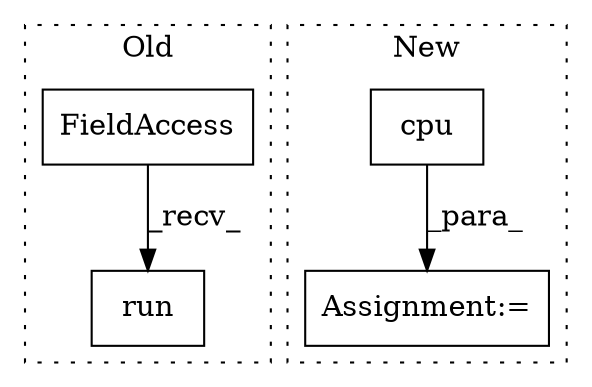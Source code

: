 digraph G {
subgraph cluster0 {
1 [label="run" a="32" s="1218,1258" l="4,1" shape="box"];
3 [label="FieldAccess" a="22" s="1208" l="9" shape="box"];
label = "Old";
style="dotted";
}
subgraph cluster1 {
2 [label="cpu" a="32" s="1162" l="5" shape="box"];
4 [label="Assignment:=" a="7" s="1101" l="1" shape="box"];
label = "New";
style="dotted";
}
2 -> 4 [label="_para_"];
3 -> 1 [label="_recv_"];
}
